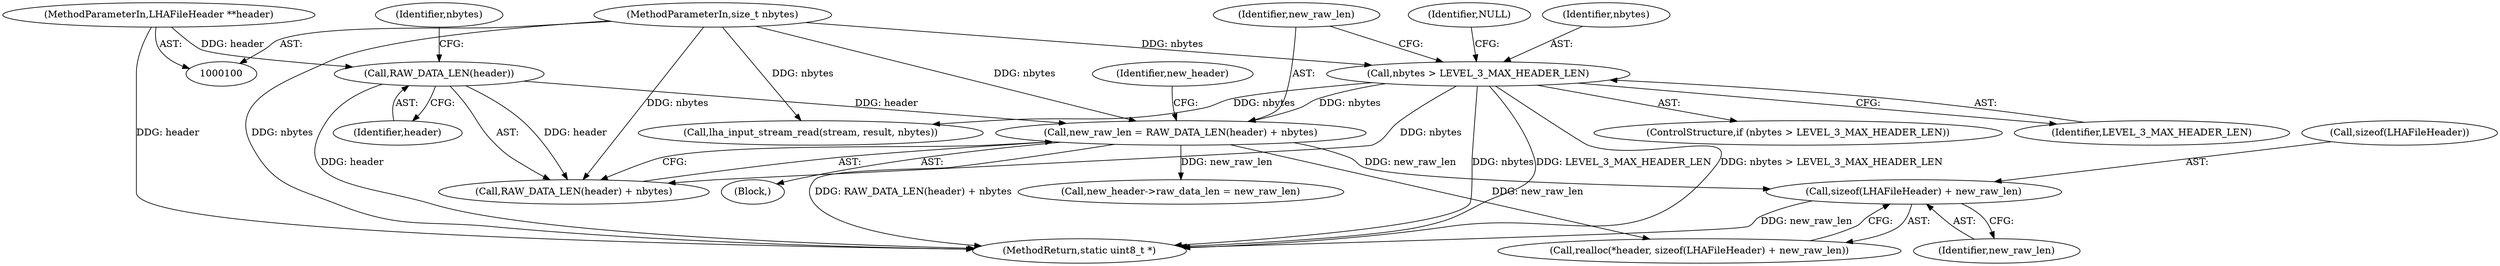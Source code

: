 digraph "0_lhasa_6fcdb8f1f538b9d63e63a5fa199c5514a15d4564_0@API" {
"1000126" [label="(Call,sizeof(LHAFileHeader) + new_raw_len)"];
"1000115" [label="(Call,new_raw_len = RAW_DATA_LEN(header) + nbytes)"];
"1000118" [label="(Call,RAW_DATA_LEN(header))"];
"1000101" [label="(MethodParameterIn,LHAFileHeader **header)"];
"1000109" [label="(Call,nbytes > LEVEL_3_MAX_HEADER_LEN)"];
"1000103" [label="(MethodParameterIn,size_t nbytes)"];
"1000108" [label="(ControlStructure,if (nbytes > LEVEL_3_MAX_HEADER_LEN))"];
"1000116" [label="(Identifier,new_raw_len)"];
"1000109" [label="(Call,nbytes > LEVEL_3_MAX_HEADER_LEN)"];
"1000111" [label="(Identifier,LEVEL_3_MAX_HEADER_LEN)"];
"1000117" [label="(Call,RAW_DATA_LEN(header) + nbytes)"];
"1000101" [label="(MethodParameterIn,LHAFileHeader **header)"];
"1000114" [label="(Identifier,NULL)"];
"1000120" [label="(Identifier,nbytes)"];
"1000115" [label="(Call,new_raw_len = RAW_DATA_LEN(header) + nbytes)"];
"1000110" [label="(Identifier,nbytes)"];
"1000127" [label="(Call,sizeof(LHAFileHeader))"];
"1000119" [label="(Identifier,header)"];
"1000118" [label="(Call,RAW_DATA_LEN(header))"];
"1000129" [label="(Identifier,new_raw_len)"];
"1000123" [label="(Call,realloc(*header, sizeof(LHAFileHeader) + new_raw_len))"];
"1000168" [label="(Call,new_header->raw_data_len = new_raw_len)"];
"1000175" [label="(MethodReturn,static uint8_t *)"];
"1000161" [label="(Call,lha_input_stream_read(stream, result, nbytes))"];
"1000122" [label="(Identifier,new_header)"];
"1000103" [label="(MethodParameterIn,size_t nbytes)"];
"1000126" [label="(Call,sizeof(LHAFileHeader) + new_raw_len)"];
"1000104" [label="(Block,)"];
"1000126" -> "1000123"  [label="AST: "];
"1000126" -> "1000129"  [label="CFG: "];
"1000127" -> "1000126"  [label="AST: "];
"1000129" -> "1000126"  [label="AST: "];
"1000123" -> "1000126"  [label="CFG: "];
"1000126" -> "1000175"  [label="DDG: new_raw_len"];
"1000115" -> "1000126"  [label="DDG: new_raw_len"];
"1000115" -> "1000104"  [label="AST: "];
"1000115" -> "1000117"  [label="CFG: "];
"1000116" -> "1000115"  [label="AST: "];
"1000117" -> "1000115"  [label="AST: "];
"1000122" -> "1000115"  [label="CFG: "];
"1000115" -> "1000175"  [label="DDG: RAW_DATA_LEN(header) + nbytes"];
"1000118" -> "1000115"  [label="DDG: header"];
"1000109" -> "1000115"  [label="DDG: nbytes"];
"1000103" -> "1000115"  [label="DDG: nbytes"];
"1000115" -> "1000123"  [label="DDG: new_raw_len"];
"1000115" -> "1000168"  [label="DDG: new_raw_len"];
"1000118" -> "1000117"  [label="AST: "];
"1000118" -> "1000119"  [label="CFG: "];
"1000119" -> "1000118"  [label="AST: "];
"1000120" -> "1000118"  [label="CFG: "];
"1000118" -> "1000175"  [label="DDG: header"];
"1000118" -> "1000117"  [label="DDG: header"];
"1000101" -> "1000118"  [label="DDG: header"];
"1000101" -> "1000100"  [label="AST: "];
"1000101" -> "1000175"  [label="DDG: header"];
"1000109" -> "1000108"  [label="AST: "];
"1000109" -> "1000111"  [label="CFG: "];
"1000110" -> "1000109"  [label="AST: "];
"1000111" -> "1000109"  [label="AST: "];
"1000114" -> "1000109"  [label="CFG: "];
"1000116" -> "1000109"  [label="CFG: "];
"1000109" -> "1000175"  [label="DDG: nbytes"];
"1000109" -> "1000175"  [label="DDG: LEVEL_3_MAX_HEADER_LEN"];
"1000109" -> "1000175"  [label="DDG: nbytes > LEVEL_3_MAX_HEADER_LEN"];
"1000103" -> "1000109"  [label="DDG: nbytes"];
"1000109" -> "1000117"  [label="DDG: nbytes"];
"1000109" -> "1000161"  [label="DDG: nbytes"];
"1000103" -> "1000100"  [label="AST: "];
"1000103" -> "1000175"  [label="DDG: nbytes"];
"1000103" -> "1000117"  [label="DDG: nbytes"];
"1000103" -> "1000161"  [label="DDG: nbytes"];
}
